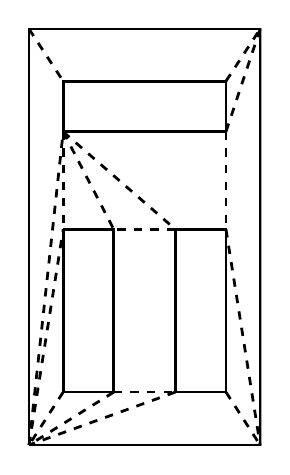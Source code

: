 % This file was created by matlab2tikz v0.4.0.
% Copyright (c) 2008--2013, Nico Schlömer <nico.schloemer@gmail.com>
% All rights reserved.
% 
% The latest updates can be retrieved from
%   http://www.mathworks.com/matlabcentral/fileexchange/22022-matlab2tikz
% where you can also make suggestions and rate matlab2tikz.
% 
% % -*- root: TestingFigures.tex -*-
% 
\begin{tikzpicture}

\begin{axis}[%
width=3cm,
height=5.348cm,
scale only axis,
xmin=-100,
xmax=9100,
ymin=0,
ymax=16400,
hide axis,
axis x line*=bottom,
axis y line*=left,
y post scale=1
]
\addplot [
color=black,
dashed,
line width=1.0pt,
forget plot
]
table[row sep=crcr]{
7723 8479\\
9053 79\\
};
\addplot [
color=black,
dashed,
line width=1.0pt,
forget plot
]
table[row sep=crcr]{
9053 16279\\
7723 12279\\
};
\addplot [
color=black,
dashed,
line width=1.0pt,
forget plot
]
table[row sep=crcr]{
7723 12279\\
7723 8479\\
};
\addplot [
color=black,
dashed,
line width=1.0pt,
forget plot
]
table[row sep=crcr]{
7723 2140\\
9053 79\\
};
\addplot [
color=black,
dashed,
line width=1.0pt,
forget plot
]
table[row sep=crcr]{
7723 14249\\
9053 16279\\
};
\addplot [
color=black,
dashed,
line width=1.0pt,
forget plot
]
table[row sep=crcr]{
53 16279\\
1383 14249\\
};
\addplot [
color=black,
dashed,
line width=1.0pt,
forget plot
]
table[row sep=crcr]{
53 79\\
1383 12279\\
};
\addplot [
color=black,
dashed,
line width=1.0pt,
forget plot
]
table[row sep=crcr]{
5753 2140\\
53 79\\
};
\addplot [
color=black,
dashed,
line width=1.0pt,
forget plot
]
table[row sep=crcr]{
5753 8479\\
3353 8479\\
};
\addplot [
color=black,
dashed,
line width=1.0pt,
forget plot
]
table[row sep=crcr]{
3353 2140\\
5753 2140\\
};
\addplot [
color=black,
dashed,
line width=1.0pt,
forget plot
]
table[row sep=crcr]{
3353 2140\\
53 79\\
};
\addplot [
color=black,
dashed,
line width=1.0pt,
forget plot
]
table[row sep=crcr]{
1383 2140\\
53 79\\
};
\addplot [
color=black,
dashed,
line width=1.0pt,
forget plot
]
table[row sep=crcr]{
1383 12279\\
5753 8479\\
};
\addplot [
color=black,
dashed,
line width=1.0pt,
forget plot
]
table[row sep=crcr]{
1383 12279\\
3353 8479\\
};
\addplot [
color=black,
dashed,
line width=1.0pt,
forget plot
]
table[row sep=crcr]{
1383 12279\\
1383 8479\\
};
\addplot [
color=black,
dashed,
line width=1.0pt,
forget plot
]
table[row sep=crcr]{
53 79\\
1383 8479\\
};
\addplot [
color=black,
solid,
line width=1.0pt,
forget plot
]
table[row sep=crcr]{
53 79\\
9053 79\\
9053 16279\\
53 16279\\
53 79\\
};
\addplot [
color=black,
solid,
line width=1.0pt,
forget plot
]
table[row sep=crcr]{
7723 14249\\
7723 12279\\
1383 12279\\
1383 14249\\
7723 14249\\
};
\addplot [
color=black,
solid,
line width=1.0pt,
forget plot
]
table[row sep=crcr]{
5753 8479\\
7723 8479\\
7723 2140\\
5753 2140\\
5753 8479\\
};
\addplot [
color=black,
solid,
line width=1.0pt,
forget plot
]
table[row sep=crcr]{
1383 8479\\
3353 8479\\
3353 2140\\
1383 2140\\
1383 8479\\
};
\end{axis}
\end{tikzpicture}%